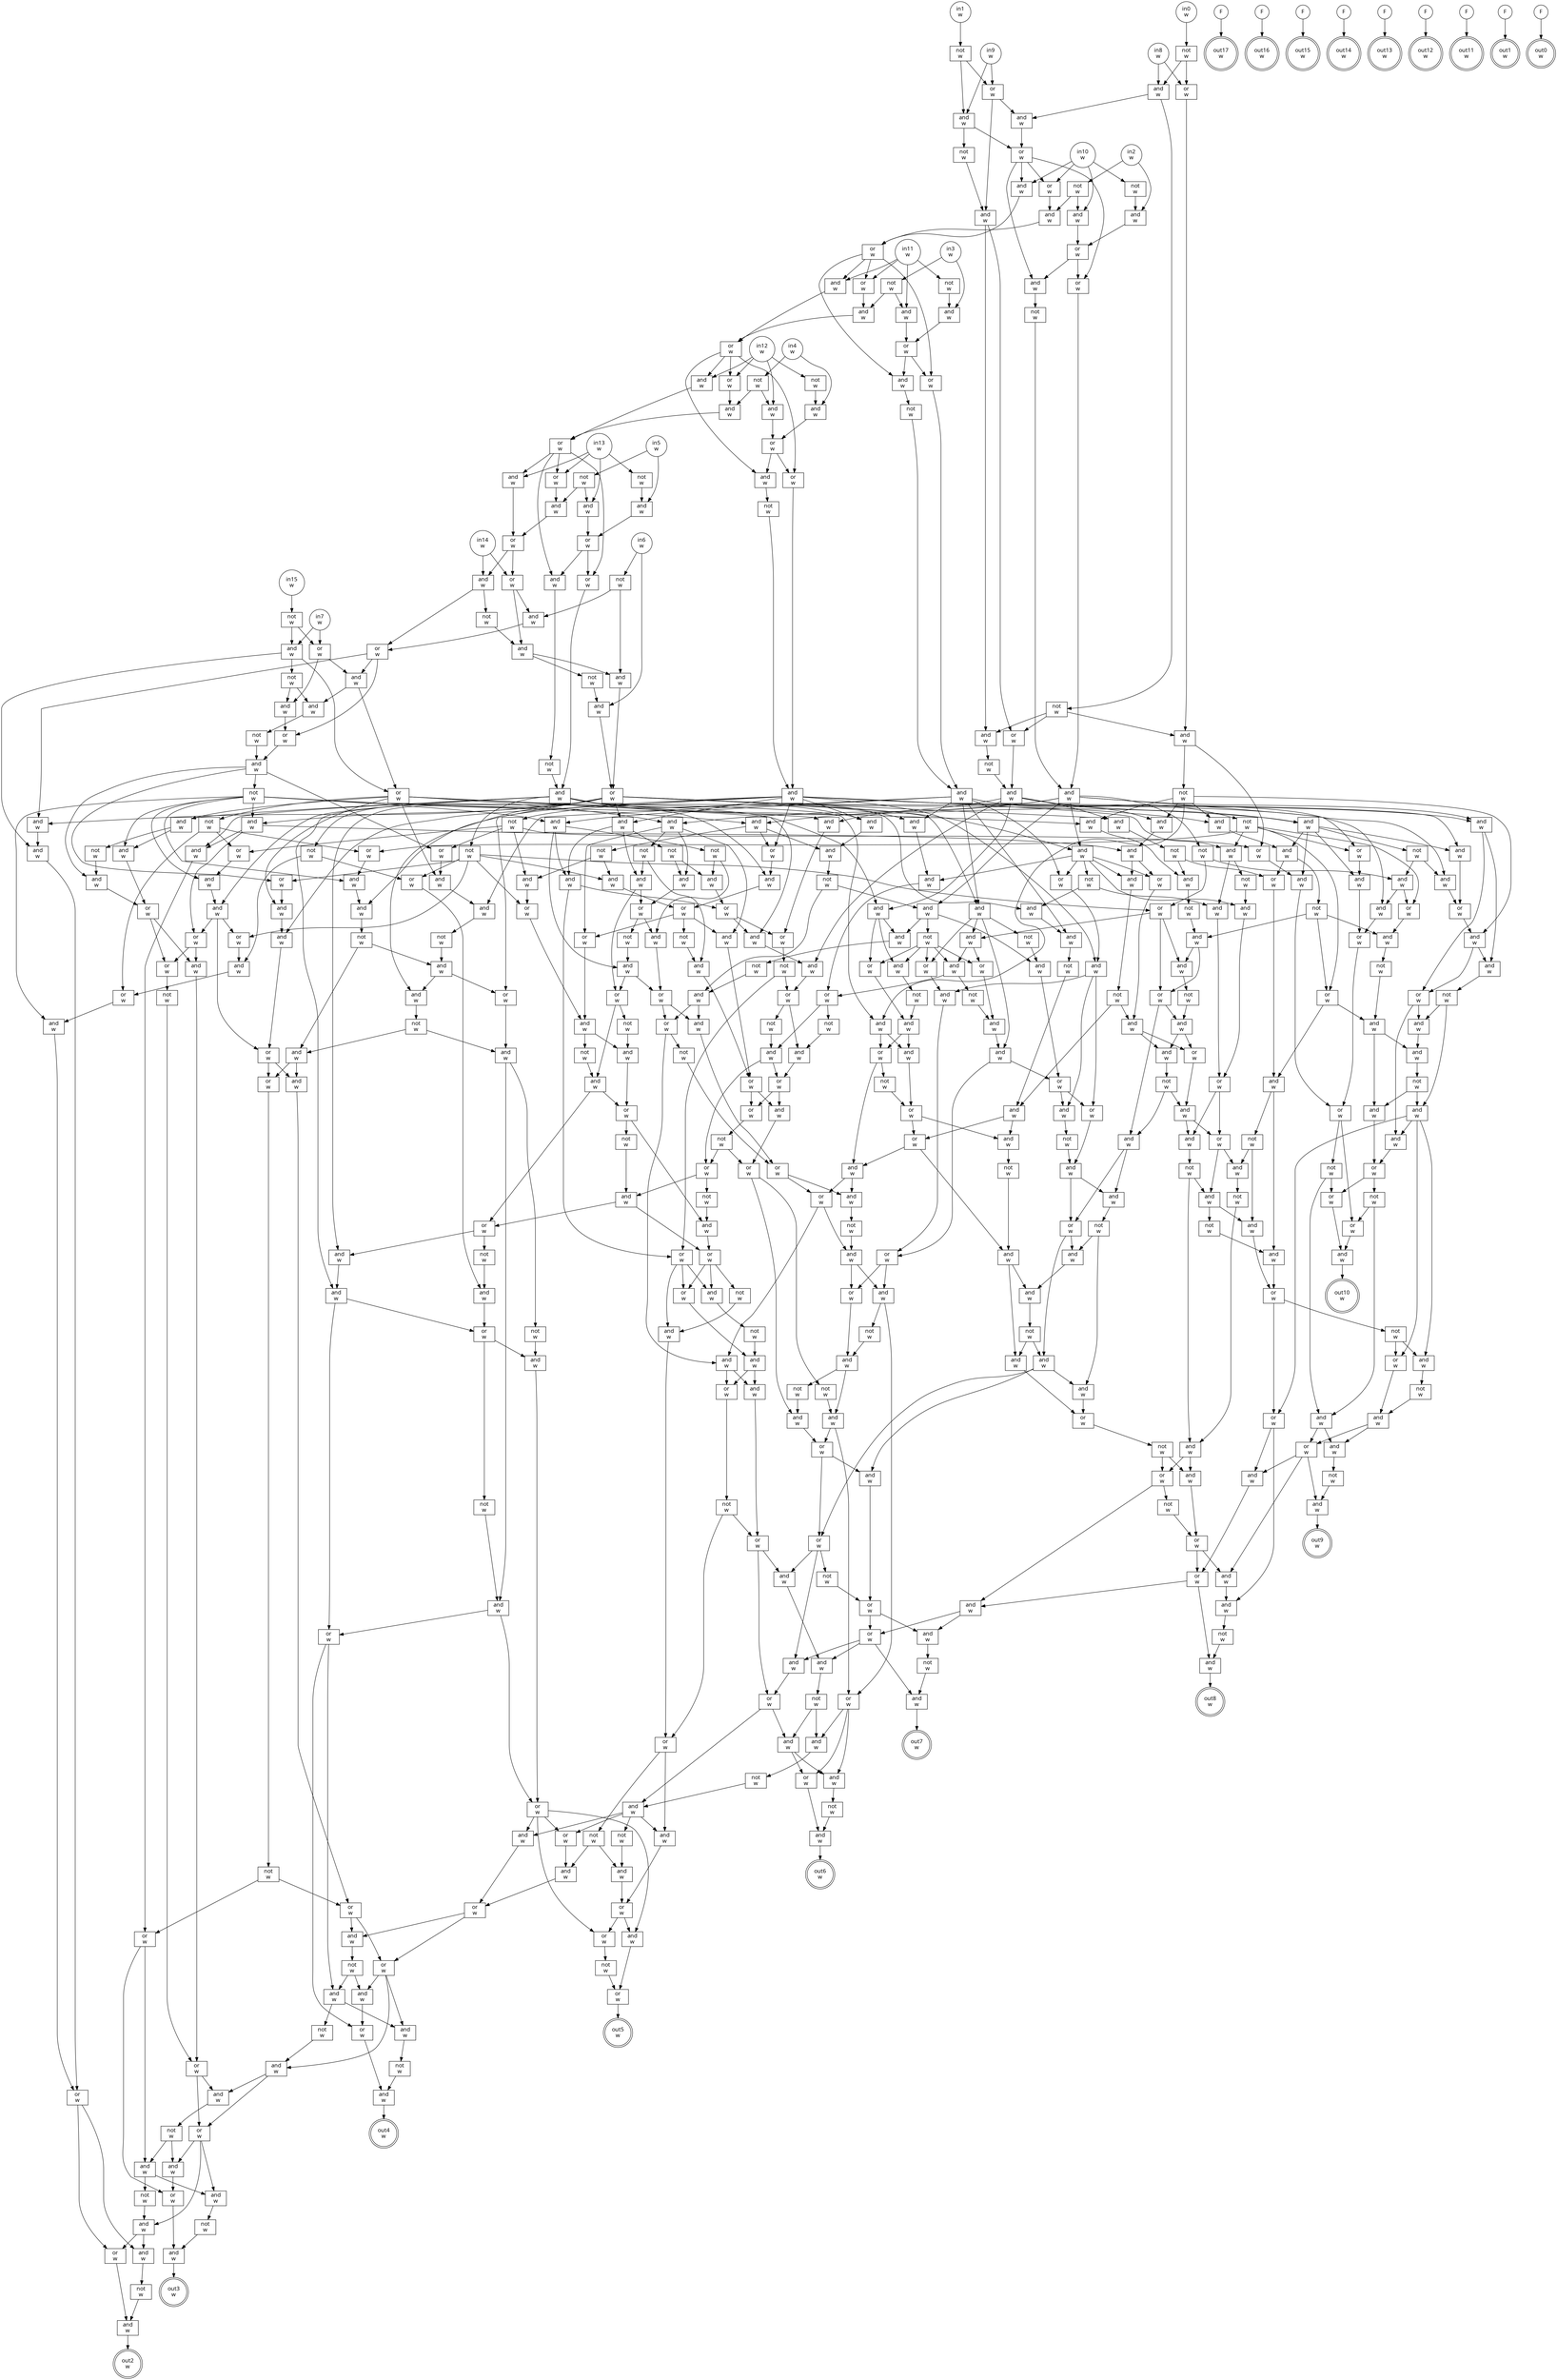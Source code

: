 digraph circuit{
	node [style = filled, fillcolor = white,shape=rect, fontname=geneva]
	g0 [label="in0\nw",shape=circle,fillcolor=white]
	g1 [label="in1\nw",shape=circle,fillcolor=white]
	g2 [label="in2\nw",shape=circle,fillcolor=white]
	g3 [label="in3\nw",shape=circle,fillcolor=white]
	g4 [label="in4\nw",shape=circle,fillcolor=white]
	g5 [label="in5\nw",shape=circle,fillcolor=white]
	g6 [label="in6\nw",shape=circle,fillcolor=white]
	g7 [label="in7\nw",shape=circle,fillcolor=white]
	g8 [label="in8\nw",shape=circle,fillcolor=white]
	g9 [label="in9\nw",shape=circle,fillcolor=white]
	g10 [label="in10\nw",shape=circle,fillcolor=white]
	g11 [label="in11\nw",shape=circle,fillcolor=white]
	g12 [label="in12\nw",shape=circle,fillcolor=white]
	g13 [label="in13\nw",shape=circle,fillcolor=white]
	g14 [label="in14\nw",shape=circle,fillcolor=white]
	g15 [label="in15\nw",shape=circle,fillcolor=white]
	g16 [label="F",shape=circle,fillcolor=white]
	g17 [label="F",shape=circle,fillcolor=white]
	g18 [label="F",shape=circle,fillcolor=white]
	g19 [label="F",shape=circle,fillcolor=white]
	g20 [label="F",shape=circle,fillcolor=white]
	g21 [label="F",shape=circle,fillcolor=white]
	g22 [label="F",shape=circle,fillcolor=white]
	g23 [label="F",shape=circle,fillcolor=white]
	g24 [label="F",shape=circle,fillcolor=white]
	g25 [label="not\nw",fillcolor=white]
	g26 [label="not\nw",fillcolor=white]
	g27 [label="not\nw",fillcolor=white]
	g28 [label="not\nw",fillcolor=white]
	g29 [label="not\nw",fillcolor=white]
	g30 [label="or\nw",fillcolor=white]
	g31 [label="and\nw",fillcolor=white]
	g32 [label="not\nw",fillcolor=white]
	g33 [label="and\nw",fillcolor=white]
	g34 [label="not\nw",fillcolor=white]
	g35 [label="and\nw",fillcolor=white]
	g36 [label="not\nw",fillcolor=white]
	g37 [label="and\nw",fillcolor=white]
	g38 [label="or\nw",fillcolor=white]
	g39 [label="and\nw",fillcolor=white]
	g40 [label="not\nw",fillcolor=white]
	g41 [label="and\nw",fillcolor=white]
	g42 [label="or\nw",fillcolor=white]
	g43 [label="and\nw",fillcolor=white]
	g44 [label="not\nw",fillcolor=white]
	g45 [label="and\nw",fillcolor=white]
	g46 [label="or\nw",fillcolor=white]
	g47 [label="and\nw",fillcolor=white]
	g48 [label="not\nw",fillcolor=white]
	g49 [label="and\nw",fillcolor=white]
	g50 [label="or\nw",fillcolor=white]
	g51 [label="not\nw",fillcolor=white]
	g52 [label="or\nw",fillcolor=white]
	g53 [label="and\nw",fillcolor=white]
	g54 [label="not\nw",fillcolor=white]
	g55 [label="and\nw",fillcolor=white]
	g56 [label="not\nw",fillcolor=white]
	g57 [label="and\nw",fillcolor=white]
	g58 [label="and\nw",fillcolor=white]
	g59 [label="or\nw",fillcolor=white]
	g60 [label="or\nw",fillcolor=white]
	g61 [label="and\nw",fillcolor=white]
	g62 [label="and\nw",fillcolor=white]
	g63 [label="or\nw",fillcolor=white]
	g64 [label="or\nw",fillcolor=white]
	g65 [label="and\nw",fillcolor=white]
	g66 [label="and\nw",fillcolor=white]
	g67 [label="or\nw",fillcolor=white]
	g68 [label="or\nw",fillcolor=white]
	g69 [label="and\nw",fillcolor=white]
	g70 [label="and\nw",fillcolor=white]
	g71 [label="or\nw",fillcolor=white]
	g72 [label="or\nw",fillcolor=white]
	g73 [label="and\nw",fillcolor=white]
	g74 [label="not\nw",fillcolor=white]
	g75 [label="and\nw",fillcolor=white]
	g76 [label="not\nw",fillcolor=white]
	g77 [label="or\nw",fillcolor=white]
	g78 [label="and\nw",fillcolor=white]
	g79 [label="and\nw",fillcolor=white]
	g80 [label="or\nw",fillcolor=white]
	g81 [label="and\nw",fillcolor=white]
	g82 [label="not\nw",fillcolor=white]
	g83 [label="or\nw",fillcolor=white]
	g84 [label="and\nw",fillcolor=white]
	g85 [label="and\nw",fillcolor=white]
	g86 [label="not\nw",fillcolor=white]
	g87 [label="and\nw",fillcolor=white]
	g88 [label="or\nw",fillcolor=white]
	g89 [label="not\nw",fillcolor=white]
	g90 [label="or\nw",fillcolor=white]
	g91 [label="and\nw",fillcolor=white]
	g92 [label="or\nw",fillcolor=white]
	g93 [label="and\nw",fillcolor=white]
	g94 [label="and\nw",fillcolor=white]
	g95 [label="not\nw",fillcolor=white]
	g96 [label="or\nw",fillcolor=white]
	g97 [label="and\nw",fillcolor=white]
	g98 [label="not\nw",fillcolor=white]
	g99 [label="not\nw",fillcolor=white]
	g100 [label="or\nw",fillcolor=white]
	g101 [label="and\nw",fillcolor=white]
	g102 [label="not\nw",fillcolor=white]
	g103 [label="and\nw",fillcolor=white]
	g104 [label="and\nw",fillcolor=white]
	g105 [label="and\nw",fillcolor=white]
	g106 [label="or\nw",fillcolor=white]
	g107 [label="and\nw",fillcolor=white]
	g108 [label="and\nw",fillcolor=white]
	g109 [label="or\nw",fillcolor=white]
	g110 [label="and\nw",fillcolor=white]
	g111 [label="and\nw",fillcolor=white]
	g112 [label="or\nw",fillcolor=white]
	g113 [label="and\nw",fillcolor=white]
	g114 [label="not\nw",fillcolor=white]
	g115 [label="and\nw",fillcolor=white]
	g116 [label="and\nw",fillcolor=white]
	g117 [label="and\nw",fillcolor=white]
	g118 [label="not\nw",fillcolor=white]
	g119 [label="and\nw",fillcolor=white]
	g120 [label="not\nw",fillcolor=white]
	g121 [label="or\nw",fillcolor=white]
	g122 [label="and\nw",fillcolor=white]
	g123 [label="or\nw",fillcolor=white]
	g124 [label="and\nw",fillcolor=white]
	g125 [label="and\nw",fillcolor=white]
	g126 [label="or\nw",fillcolor=white]
	g127 [label="or\nw",fillcolor=white]
	g128 [label="or\nw",fillcolor=white]
	g129 [label="not\nw",fillcolor=white]
	g130 [label="and\nw",fillcolor=white]
	g131 [label="or\nw",fillcolor=white]
	g132 [label="or\nw",fillcolor=white]
	g133 [label="and\nw",fillcolor=white]
	g134 [label="or\nw",fillcolor=white]
	g135 [label="and\nw",fillcolor=white]
	g136 [label="or\nw",fillcolor=white]
	g137 [label="or\nw",fillcolor=white]
	g138 [label="and\nw",fillcolor=white]
	g139 [label="not\nw",fillcolor=white]
	g140 [label="and\nw",fillcolor=white]
	g141 [label="and\nw",fillcolor=white]
	g142 [label="not\nw",fillcolor=white]
	g143 [label="and\nw",fillcolor=white]
	g144 [label="and\nw",fillcolor=white]
	g145 [label="and\nw",fillcolor=white]
	g146 [label="not\nw",fillcolor=white]
	g147 [label="and\nw",fillcolor=white]
	g148 [label="or\nw",fillcolor=white]
	g149 [label="and\nw",fillcolor=white]
	g150 [label="and\nw",fillcolor=white]
	g151 [label="not\nw",fillcolor=white]
	g152 [label="not\nw",fillcolor=white]
	g153 [label="and\nw",fillcolor=white]
	g154 [label="not\nw",fillcolor=white]
	g155 [label="or\nw",fillcolor=white]
	g156 [label="and\nw",fillcolor=white]
	g157 [label="and\nw",fillcolor=white]
	g158 [label="not\nw",fillcolor=white]
	g159 [label="and\nw",fillcolor=white]
	g160 [label="or\nw",fillcolor=white]
	g161 [label="and\nw",fillcolor=white]
	g162 [label="not\nw",fillcolor=white]
	g163 [label="and\nw",fillcolor=white]
	g164 [label="not\nw",fillcolor=white]
	g165 [label="and\nw",fillcolor=white]
	g166 [label="or\nw",fillcolor=white]
	g167 [label="not\nw",fillcolor=white]
	g168 [label="or\nw",fillcolor=white]
	g169 [label="and\nw",fillcolor=white]
	g170 [label="or\nw",fillcolor=white]
	g171 [label="or\nw",fillcolor=white]
	g172 [label="and\nw",fillcolor=white]
	g173 [label="not\nw",fillcolor=white]
	g174 [label="and\nw",fillcolor=white]
	g175 [label="or\nw",fillcolor=white]
	g176 [label="and\nw",fillcolor=white]
	g177 [label="and\nw",fillcolor=white]
	g178 [label="and\nw",fillcolor=white]
	g179 [label="or\nw",fillcolor=white]
	g180 [label="and\nw",fillcolor=white]
	g181 [label="and\nw",fillcolor=white]
	g182 [label="not\nw",fillcolor=white]
	g183 [label="and\nw",fillcolor=white]
	g184 [label="or\nw",fillcolor=white]
	g185 [label="and\nw",fillcolor=white]
	g186 [label="and\nw",fillcolor=white]
	g187 [label="not\nw",fillcolor=white]
	g188 [label="and\nw",fillcolor=white]
	g189 [label="and\nw",fillcolor=white]
	g190 [label="not\nw",fillcolor=white]
	g191 [label="or\nw",fillcolor=white]
	g192 [label="and\nw",fillcolor=white]
	g193 [label="not\nw",fillcolor=white]
	g194 [label="and\nw",fillcolor=white]
	g195 [label="or\nw",fillcolor=white]
	g196 [label="not\nw",fillcolor=white]
	g197 [label="and\nw",fillcolor=white]
	g198 [label="or\nw",fillcolor=white]
	g199 [label="and\nw",fillcolor=white]
	g200 [label="and\nw",fillcolor=white]
	g201 [label="not\nw",fillcolor=white]
	g202 [label="or\nw",fillcolor=white]
	g203 [label="and\nw",fillcolor=white]
	g204 [label="and\nw",fillcolor=white]
	g205 [label="and\nw",fillcolor=white]
	g206 [label="and\nw",fillcolor=white]
	g207 [label="or\nw",fillcolor=white]
	g208 [label="and\nw",fillcolor=white]
	g209 [label="not\nw",fillcolor=white]
	g210 [label="not\nw",fillcolor=white]
	g211 [label="and\nw",fillcolor=white]
	g212 [label="or\nw",fillcolor=white]
	g213 [label="and\nw",fillcolor=white]
	g214 [label="or\nw",fillcolor=white]
	g215 [label="and\nw",fillcolor=white]
	g216 [label="not\nw",fillcolor=white]
	g217 [label="and\nw",fillcolor=white]
	g218 [label="or\nw",fillcolor=white]
	g219 [label="or\nw",fillcolor=white]
	g220 [label="and\nw",fillcolor=white]
	g221 [label="not\nw",fillcolor=white]
	g222 [label="and\nw",fillcolor=white]
	g223 [label="or\nw",fillcolor=white]
	g224 [label="not\nw",fillcolor=white]
	g225 [label="not\nw",fillcolor=white]
	g226 [label="or\nw",fillcolor=white]
	g227 [label="and\nw",fillcolor=white]
	g228 [label="or\nw",fillcolor=white]
	g229 [label="and\nw",fillcolor=white]
	g230 [label="or\nw",fillcolor=white]
	g231 [label="not\nw",fillcolor=white]
	g232 [label="not\nw",fillcolor=white]
	g233 [label="and\nw",fillcolor=white]
	g234 [label="and\nw",fillcolor=white]
	g235 [label="or\nw",fillcolor=white]
	g236 [label="or\nw",fillcolor=white]
	g237 [label="and\nw",fillcolor=white]
	g238 [label="not\nw",fillcolor=white]
	g239 [label="and\nw",fillcolor=white]
	g240 [label="or\nw",fillcolor=white]
	g241 [label="not\nw",fillcolor=white]
	g242 [label="and\nw",fillcolor=white]
	g243 [label="not\nw",fillcolor=white]
	g244 [label="or\nw",fillcolor=white]
	g245 [label="and\nw",fillcolor=white]
	g246 [label="and\nw",fillcolor=white]
	g247 [label="and\nw",fillcolor=white]
	g248 [label="and\nw",fillcolor=white]
	g249 [label="not\nw",fillcolor=white]
	g250 [label="and\nw",fillcolor=white]
	g251 [label="and\nw",fillcolor=white]
	g252 [label="or\nw",fillcolor=white]
	g253 [label="or\nw",fillcolor=white]
	g254 [label="and\nw",fillcolor=white]
	g255 [label="or\nw",fillcolor=white]
	g256 [label="and\nw",fillcolor=white]
	g257 [label="not\nw",fillcolor=white]
	g258 [label="and\nw",fillcolor=white]
	g259 [label="or\nw",fillcolor=white]
	g260 [label="and\nw",fillcolor=white]
	g261 [label="not\nw",fillcolor=white]
	g262 [label="and\nw",fillcolor=white]
	g263 [label="and\nw",fillcolor=white]
	g264 [label="not\nw",fillcolor=white]
	g265 [label="and\nw",fillcolor=white]
	g266 [label="and\nw",fillcolor=white]
	g267 [label="or\nw",fillcolor=white]
	g268 [label="not\nw",fillcolor=white]
	g269 [label="or\nw",fillcolor=white]
	g270 [label="and\nw",fillcolor=white]
	g271 [label="or\nw",fillcolor=white]
	g272 [label="not\nw",fillcolor=white]
	g273 [label="or\nw",fillcolor=white]
	g274 [label="and\nw",fillcolor=white]
	g275 [label="or\nw",fillcolor=white]
	g276 [label="and\nw",fillcolor=white]
	g277 [label="not\nw",fillcolor=white]
	g278 [label="and\nw",fillcolor=white]
	g279 [label="or\nw",fillcolor=white]
	g280 [label="or\nw",fillcolor=white]
	g281 [label="not\nw",fillcolor=white]
	g282 [label="and\nw",fillcolor=white]
	g283 [label="or\nw",fillcolor=white]
	g284 [label="not\nw",fillcolor=white]
	g285 [label="or\nw",fillcolor=white]
	g286 [label="and\nw",fillcolor=white]
	g287 [label="or\nw",fillcolor=white]
	g288 [label="and\nw",fillcolor=white]
	g289 [label="and\nw",fillcolor=white]
	g290 [label="not\nw",fillcolor=white]
	g291 [label="and\nw",fillcolor=white]
	g292 [label="or\nw",fillcolor=white]
	g293 [label="and\nw",fillcolor=white]
	g294 [label="not\nw",fillcolor=white]
	g295 [label="and\nw",fillcolor=white]
	g296 [label="or\nw",fillcolor=white]
	g297 [label="or\nw",fillcolor=white]
	g298 [label="not\nw",fillcolor=white]
	g299 [label="and\nw",fillcolor=white]
	g300 [label="or\nw",fillcolor=white]
	g301 [label="or\nw",fillcolor=white]
	g302 [label="and\nw",fillcolor=white]
	g303 [label="not\nw",fillcolor=white]
	g304 [label="and\nw",fillcolor=white]
	g305 [label="not\nw",fillcolor=white]
	g306 [label="and\nw",fillcolor=white]
	g307 [label="or\nw",fillcolor=white]
	g308 [label="and\nw",fillcolor=white]
	g309 [label="or\nw",fillcolor=white]
	g310 [label="and\nw",fillcolor=white]
	g311 [label="or\nw",fillcolor=white]
	g312 [label="not\nw",fillcolor=white]
	g313 [label="not\nw",fillcolor=white]
	g314 [label="and\nw",fillcolor=white]
	g315 [label="or\nw",fillcolor=white]
	g316 [label="and\nw",fillcolor=white]
	g317 [label="not\nw",fillcolor=white]
	g318 [label="and\nw",fillcolor=white]
	g319 [label="and\nw",fillcolor=white]
	g320 [label="and\nw",fillcolor=white]
	g321 [label="or\nw",fillcolor=white]
	g322 [label="not\nw",fillcolor=white]
	g323 [label="or\nw",fillcolor=white]
	g324 [label="and\nw",fillcolor=white]
	g325 [label="not\nw",fillcolor=white]
	g326 [label="and\nw",fillcolor=white]
	g327 [label="not\nw",fillcolor=white]
	g328 [label="and\nw",fillcolor=white]
	g329 [label="and\nw",fillcolor=white]
	g330 [label="not\nw",fillcolor=white]
	g331 [label="and\nw",fillcolor=white]
	g332 [label="and\nw",fillcolor=white]
	g333 [label="and\nw",fillcolor=white]
	g334 [label="or\nw",fillcolor=white]
	g335 [label="or\nw",fillcolor=white]
	g336 [label="not\nw",fillcolor=white]
	g337 [label="or\nw",fillcolor=white]
	g338 [label="and\nw",fillcolor=white]
	g339 [label="and\nw",fillcolor=white]
	g340 [label="and\nw",fillcolor=white]
	g341 [label="and\nw",fillcolor=white]
	g342 [label="not\nw",fillcolor=white]
	g343 [label="and\nw",fillcolor=white]
	g344 [label="or\nw",fillcolor=white]
	g345 [label="and\nw",fillcolor=white]
	g346 [label="not\nw",fillcolor=white]
	g347 [label="and\nw",fillcolor=white]
	g348 [label="and\nw",fillcolor=white]
	g349 [label="and\nw",fillcolor=white]
	g350 [label="and\nw",fillcolor=white]
	g351 [label="not\nw",fillcolor=white]
	g352 [label="and\nw",fillcolor=white]
	g353 [label="or\nw",fillcolor=white]
	g354 [label="and\nw",fillcolor=white]
	g355 [label="and\nw",fillcolor=white]
	g356 [label="not\nw",fillcolor=white]
	g357 [label="and\nw",fillcolor=white]
	g358 [label="or\nw",fillcolor=white]
	g359 [label="and\nw",fillcolor=white]
	g360 [label="not\nw",fillcolor=white]
	g361 [label="and\nw",fillcolor=white]
	g362 [label="or\nw",fillcolor=white]
	g363 [label="and\nw",fillcolor=white]
	g364 [label="and\nw",fillcolor=white]
	g365 [label="not\nw",fillcolor=white]
	g366 [label="or\nw",fillcolor=white]
	g367 [label="and\nw",fillcolor=white]
	g368 [label="and\nw",fillcolor=white]
	g369 [label="not\nw",fillcolor=white]
	g370 [label="and\nw",fillcolor=white]
	g371 [label="or\nw",fillcolor=white]
	g372 [label="or\nw",fillcolor=white]
	g373 [label="not\nw",fillcolor=white]
	g374 [label="and\nw",fillcolor=white]
	g375 [label="not\nw",fillcolor=white]
	g376 [label="or\nw",fillcolor=white]
	g377 [label="and\nw",fillcolor=white]
	g378 [label="and\nw",fillcolor=white]
	g379 [label="not\nw",fillcolor=white]
	g380 [label="or\nw",fillcolor=white]
	g381 [label="and\nw",fillcolor=white]
	g382 [label="and\nw",fillcolor=white]
	g383 [label="and\nw",fillcolor=white]
	g384 [label="not\nw",fillcolor=white]
	g385 [label="and\nw",fillcolor=white]
	g386 [label="and\nw",fillcolor=white]
	g387 [label="and\nw",fillcolor=white]
	g388 [label="or\nw",fillcolor=white]
	g389 [label="not\nw",fillcolor=white]
	g390 [label="or\nw",fillcolor=white]
	g391 [label="or\nw",fillcolor=white]
	g392 [label="and\nw",fillcolor=white]
	g393 [label="and\nw",fillcolor=white]
	g394 [label="not\nw",fillcolor=white]
	g395 [label="or\nw",fillcolor=white]
	g396 [label="and\nw",fillcolor=white]
	g397 [label="or\nw",fillcolor=white]
	g398 [label="and\nw",fillcolor=white]
	g399 [label="not\nw",fillcolor=white]
	g400 [label="and\nw",fillcolor=white]
	g401 [label="and\nw",fillcolor=white]
	g402 [label="or\nw",fillcolor=white]
	g403 [label="not\nw",fillcolor=white]
	g404 [label="and\nw",fillcolor=white]
	g405 [label="or\nw",fillcolor=white]
	g406 [label="and\nw",fillcolor=white]
	g407 [label="and\nw",fillcolor=white]
	g408 [label="or\nw",fillcolor=white]
	g409 [label="not\nw",fillcolor=white]
	g410 [label="or\nw",fillcolor=white]
	g411 [label="or\nw",fillcolor=white]
	g412 [label="not\nw",fillcolor=white]
	g413 [label="and\nw",fillcolor=white]
	g414 [label="not\nw",fillcolor=white]
	g415 [label="and\nw",fillcolor=white]
	g416 [label="and\nw",fillcolor=white]
	g417 [label="not\nw",fillcolor=white]
	g418 [label="and\nw",fillcolor=white]
	g419 [label="and\nw",fillcolor=white]
	g420 [label="and\nw",fillcolor=white]
	g421 [label="or\nw",fillcolor=white]
	g422 [label="and\nw",fillcolor=white]
	g423 [label="not\nw",fillcolor=white]
	g424 [label="or\nw",fillcolor=white]
	g425 [label="and\nw",fillcolor=white]
	g426 [label="or\nw",fillcolor=white]
	g427 [label="not\nw",fillcolor=white]
	g428 [label="or\nw",fillcolor=white]
	g429 [label="not\nw",fillcolor=white]
	g430 [label="and\nw",fillcolor=white]
	g431 [label="or\nw",fillcolor=white]
	g432 [label="and\nw",fillcolor=white]
	g433 [label="and\nw",fillcolor=white]
	g434 [label="not\nw",fillcolor=white]
	g435 [label="or\nw",fillcolor=white]
	g436 [label="and\nw",fillcolor=white]
	g437 [label="and\nw",fillcolor=white]
	g438 [label="or\nw",fillcolor=white]
	g439 [label="and\nw",fillcolor=white]
	g440 [label="or\nw",fillcolor=white]
	g441 [label="and\nw",fillcolor=white]
	g442 [label="not\nw",fillcolor=white]
	g443 [label="and\nw",fillcolor=white]
	g444 [label="or\nw",fillcolor=white]
	g445 [label="and\nw",fillcolor=white]
	g446 [label="not\nw",fillcolor=white]
	g447 [label="and\nw",fillcolor=white]
	g448 [label="and\nw",fillcolor=white]
	g449 [label="not\nw",fillcolor=white]
	g450 [label="and\nw",fillcolor=white]
	g451 [label="and\nw",fillcolor=white]
	g452 [label="or\nw",fillcolor=white]
	g453 [label="and\nw",fillcolor=white]
	g454 [label="and\nw",fillcolor=white]
	g455 [label="or\nw",fillcolor=white]
	g456 [label="or\nw",fillcolor=white]
	g457 [label="and\nw",fillcolor=white]
	g458 [label="not\nw",fillcolor=white]
	g459 [label="and\nw",fillcolor=white]
	g460 [label="or\nw",fillcolor=white]
	g461 [label="and\nw",fillcolor=white]
	g462 [label="and\nw",fillcolor=white]
	g463 [label="not\nw",fillcolor=white]
	g464 [label="and\nw",fillcolor=white]
	g465 [label="not\nw",fillcolor=white]
	g466 [label="and\nw",fillcolor=white]
	g467 [label="or\nw",fillcolor=white]
	g468 [label="and\nw",fillcolor=white]
	g469 [label="not\nw",fillcolor=white]
	g470 [label="and\nw",fillcolor=white]
	g471 [label="or\nw",fillcolor=white]
	g472 [label="and\nw",fillcolor=white]
	g473 [label="and\nw",fillcolor=white]
	g474 [label="not\nw",fillcolor=white]
	g475 [label="and\nw",fillcolor=white]
	g476 [label="not\nw",fillcolor=white]
	g477 [label="and\nw",fillcolor=white]
	g478 [label="or\nw",fillcolor=white]
	g479 [label="and\nw",fillcolor=white]
	g480 [label="not\nw",fillcolor=white]
	g481 [label="and\nw",fillcolor=white]
	g482 [label="not\nw",fillcolor=white]
	g483 [label="and\nw",fillcolor=white]
	g484 [label="or\nw",fillcolor=white]
	g485 [label="or\nw",fillcolor=white]
	g486 [label="not\nw",fillcolor=white]
	g487 [label="and\nw",fillcolor=white]
	g488 [label="or\nw",fillcolor=white]
	g489 [label="and\nw",fillcolor=white]
	g490 [label="not\nw",fillcolor=white]
	g491 [label="and\nw",fillcolor=white]
	g492 [label="out0\nw",shape=doublecircle,fillcolor=white]
	g493 [label="out1\nw",shape=doublecircle,fillcolor=white]
	g494 [label="out2\nw",shape=doublecircle,fillcolor=white]
	g495 [label="out3\nw",shape=doublecircle,fillcolor=white]
	g496 [label="out4\nw",shape=doublecircle,fillcolor=white]
	g497 [label="out5\nw",shape=doublecircle,fillcolor=white]
	g498 [label="out6\nw",shape=doublecircle,fillcolor=white]
	g499 [label="out7\nw",shape=doublecircle,fillcolor=white]
	g500 [label="out8\nw",shape=doublecircle,fillcolor=white]
	g501 [label="out9\nw",shape=doublecircle,fillcolor=white]
	g502 [label="out10\nw",shape=doublecircle,fillcolor=white]
	g503 [label="out11\nw",shape=doublecircle,fillcolor=white]
	g504 [label="out12\nw",shape=doublecircle,fillcolor=white]
	g505 [label="out13\nw",shape=doublecircle,fillcolor=white]
	g506 [label="out14\nw",shape=doublecircle,fillcolor=white]
	g507 [label="out15\nw",shape=doublecircle,fillcolor=white]
	g508 [label="out16\nw",shape=doublecircle,fillcolor=white]
	g509 [label="out17\nw",shape=doublecircle,fillcolor=white]
	edge [fontname=Geneva,fontcolor=forestgreen]
	g0->g56
	g1->g51
	g2->g47
	g2->g48
	g3->g43
	g3->g44
	g4->g39
	g4->g40
	g5->g35
	g5->g36
	g6->g34
	g6->g87
	g7->g30
	g7->g31
	g8->g57
	g8->g307
	g9->g52
	g9->g53
	g10->g29
	g10->g49
	g10->g60
	g10->g62
	g11->g28
	g11->g45
	g11->g64
	g11->g66
	g12->g27
	g12->g41
	g12->g68
	g12->g70
	g13->g26
	g13->g37
	g13->g77
	g13->g79
	g14->g81
	g14->g83
	g15->g25
	g16->g509
	g17->g508
	g18->g507
	g19->g506
	g20->g505
	g21->g504
	g22->g503
	g23->g493
	g24->g492
	g25->g30
	g25->g31
	g26->g35
	g27->g39
	g28->g43
	g29->g47
	g30->g33
	g30->g93
	g31->g32
	g31->g96
	g31->g111
	g32->g33
	g32->g94
	g33->g100
	g34->g85
	g34->g91
	g35->g38
	g36->g37
	g36->g78
	g37->g38
	g38->g72
	g38->g73
	g39->g42
	g40->g41
	g40->g69
	g41->g42
	g42->g112
	g42->g113
	g43->g46
	g44->g45
	g44->g65
	g45->g46
	g46->g137
	g46->g138
	g47->g50
	g48->g49
	g48->g61
	g49->g50
	g50->g171
	g50->g172
	g51->g52
	g51->g53
	g52->g55
	g52->g58
	g53->g54
	g53->g59
	g54->g55
	g55->g242
	g55->g244
	g56->g57
	g56->g307
	g57->g58
	g57->g241
	g58->g59
	g59->g60
	g59->g62
	g59->g171
	g59->g172
	g60->g61
	g61->g63
	g62->g63
	g63->g64
	g63->g66
	g63->g137
	g63->g138
	g64->g65
	g65->g67
	g66->g67
	g67->g68
	g67->g70
	g67->g112
	g67->g113
	g68->g69
	g69->g71
	g70->g71
	g71->g72
	g71->g73
	g71->g77
	g71->g79
	g72->g75
	g73->g74
	g74->g75
	g75->g76
	g75->g97
	g75->g104
	g75->g116
	g75->g125
	g75->g143
	g75->g185
	g75->g192
	g75->g246
	g75->g289
	g76->g90
	g76->g106
	g76->g132
	g76->g194
	g76->g198
	g76->g226
	g77->g78
	g78->g80
	g79->g80
	g80->g81
	g80->g83
	g81->g82
	g81->g92
	g82->g84
	g83->g84
	g83->g91
	g84->g85
	g84->g86
	g85->g88
	g86->g87
	g87->g88
	g88->g89
	g88->g103
	g88->g110
	g88->g117
	g88->g141
	g88->g160
	g88->g161
	g88->g177
	g88->g254
	g88->g256
	g88->g288
	g88->g319
	g89->g90
	g89->g133
	g90->g291
	g91->g92
	g92->g93
	g92->g100
	g92->g110
	g93->g94
	g93->g96
	g94->g95
	g95->g101
	g96->g97
	g96->g99
	g96->g107
	g96->g122
	g96->g149
	g96->g204
	g96->g270
	g96->g386
	g97->g98
	g97->g105
	g98->g108
	g99->g123
	g99->g134
	g99->g155
	g100->g101
	g101->g102
	g101->g106
	g101->g108
	g101->g121
	g102->g103
	g102->g105
	g102->g124
	g102->g135
	g102->g144
	g102->g156
	g102->g188
	g102->g258
	g102->g340
	g103->g104
	g103->g127
	g103->g349
	g104->g168
	g105->g109
	g106->g107
	g107->g119
	g108->g109
	g109->g128
	g109->g130
	g110->g111
	g111->g136
	g112->g115
	g113->g114
	g114->g115
	g115->g116
	g115->g117
	g115->g119
	g115->g120
	g115->g153
	g115->g157
	g115->g176
	g115->g180
	g115->g191
	g115->g248
	g116->g189
	g117->g118
	g117->g145
	g117->g213
	g118->g147
	g118->g206
	g119->g126
	g120->g121
	g120->g123
	g120->g197
	g120->g309
	g121->g122
	g122->g150
	g123->g124
	g124->g125
	g125->g126
	g125->g127
	g125->g132
	g126->g166
	g126->g169
	g127->g128
	g127->g130
	g128->g129
	g129->g131
	g130->g131
	g131->g467
	g131->g468
	g132->g133
	g133->g134
	g134->g135
	g135->g136
	g136->g478
	g136->g479
	g137->g140
	g138->g139
	g139->g140
	g140->g141
	g140->g143
	g140->g144
	g140->g150
	g140->g152
	g140->g179
	g140->g186
	g140->g251
	g141->g142
	g141->g202
	g141->g227
	g141->g234
	g142->g200
	g143->g181
	g144->g145
	g144->g146
	g144->g217
	g145->g148
	g145->g273
	g146->g147
	g146->g215
	g147->g148
	g148->g149
	g148->g271
	g149->g274
	g150->g151
	g151->g159
	g152->g153
	g152->g155
	g152->g175
	g152->g253
	g152->g323
	g153->g154
	g153->g183
	g154->g178
	g155->g156
	g156->g157
	g157->g158
	g158->g159
	g158->g165
	g159->g160
	g159->g161
	g160->g163
	g161->g162
	g162->g163
	g162->g165
	g163->g164
	g163->g295
	g164->g293
	g165->g166
	g165->g169
	g166->g167
	g167->g168
	g167->g170
	g168->g471
	g168->g472
	g169->g170
	g170->g456
	g170->g457
	g171->g174
	g172->g173
	g173->g174
	g174->g175
	g174->g176
	g174->g177
	g174->g188
	g174->g199
	g174->g204
	g174->g225
	g175->g247
	g176->g315
	g176->g316
	g177->g178
	g177->g179
	g177->g181
	g177->g182
	g177->g350
	g177->g353
	g178->g184
	g179->g180
	g180->g203
	g180->g236
	g180->g237
	g181->g230
	g182->g183
	g182->g185
	g183->g184
	g184->g364
	g184->g366
	g185->g186
	g186->g187
	g187->g352
	g188->g189
	g188->g191
	g188->g193
	g189->g190
	g190->g199
	g190->g265
	g191->g192
	g192->g195
	g193->g194
	g193->g197
	g194->g195
	g195->g196
	g195->g205
	g195->g207
	g196->g211
	g197->g198
	g198->g208
	g199->g200
	g199->g201
	g199->g263
	g200->g235
	g201->g202
	g201->g228
	g201->g229
	g201->g259
	g201->g260
	g202->g203
	g203->g240
	g204->g205
	g204->g206
	g204->g207
	g204->g210
	g205->g212
	g206->g214
	g207->g208
	g208->g209
	g208->g222
	g209->g220
	g210->g211
	g210->g213
	g211->g212
	g212->g280
	g212->g282
	g213->g214
	g213->g219
	g214->g215
	g214->g216
	g215->g218
	g216->g217
	g217->g218
	g217->g219
	g218->g266
	g218->g267
	g219->g220
	g219->g221
	g220->g223
	g220->g287
	g221->g222
	g222->g223
	g223->g224
	g223->g299
	g224->g286
	g225->g226
	g225->g250
	g226->g227
	g226->g344
	g226->g345
	g227->g228
	g227->g229
	g228->g233
	g229->g230
	g229->g232
	g230->g231
	g230->g278
	g231->g276
	g232->g233
	g233->g234
	g234->g235
	g234->g240
	g235->g236
	g235->g237
	g236->g239
	g237->g238
	g238->g239
	g239->g358
	g239->g359
	g240->g397
	g240->g398
	g241->g242
	g241->g244
	g241->g308
	g242->g243
	g243->g245
	g244->g245
	g245->g246
	g245->g256
	g245->g258
	g245->g270
	g245->g274
	g245->g348
	g246->g247
	g246->g248
	g246->g249
	g246->g310
	g246->g320
	g247->g252
	g248->g255
	g249->g250
	g249->g254
	g250->g251
	g250->g253
	g251->g252
	g252->g311
	g253->g326
	g254->g255
	g255->g314
	g256->g257
	g257->g321
	g257->g341
	g258->g259
	g258->g260
	g258->g263
	g259->g262
	g260->g261
	g261->g262
	g262->g387
	g262->g388
	g263->g264
	g264->g265
	g265->g266
	g265->g267
	g266->g269
	g267->g268
	g267->g406
	g268->g269
	g269->g393
	g269->g395
	g270->g271
	g271->g272
	g272->g273
	g272->g275
	g273->g301
	g273->g302
	g273->g306
	g274->g275
	g275->g276
	g275->g277
	g276->g279
	g277->g278
	g278->g279
	g278->g285
	g279->g280
	g279->g282
	g280->g281
	g281->g283
	g281->g285
	g282->g283
	g283->g284
	g283->g404
	g284->g401
	g285->g286
	g285->g298
	g286->g287
	g286->g300
	g287->g288
	g287->g290
	g288->g289
	g289->g292
	g289->g297
	g290->g291
	g291->g292
	g292->g293
	g292->g294
	g293->g296
	g294->g295
	g295->g296
	g295->g297
	g296->g452
	g296->g454
	g296->g485
	g296->g487
	g297->g460
	g297->g461
	g298->g299
	g299->g300
	g300->g301
	g300->g302
	g300->g305
	g301->g304
	g302->g303
	g303->g304
	g304->g407
	g304->g408
	g305->g306
	g306->g411
	g307->g308
	g308->g309
	g308->g313
	g309->g310
	g310->g311
	g311->g312
	g311->g337
	g312->g335
	g312->g339
	g313->g314
	g313->g319
	g313->g340
	g313->g348
	g313->g386
	g314->g315
	g314->g316
	g315->g318
	g315->g332
	g316->g317
	g317->g318
	g317->g331
	g318->g329
	g319->g320
	g320->g321
	g320->g322
	g321->g324
	g322->g323
	g322->g326
	g322->g343
	g323->g324
	g323->g328
	g324->g325
	g324->g370
	g325->g368
	g325->g383
	g326->g327
	g327->g328
	g328->g329
	g328->g333
	g329->g330
	g330->g331
	g330->g333
	g331->g332
	g331->g372
	g331->g374
	g331->g376
	g332->g334
	g333->g334
	g334->g335
	g334->g336
	g335->g338
	g336->g337
	g336->g339
	g337->g338
	g338->g502
	g339->g378
	g339->g380
	g340->g341
	g341->g342
	g342->g343
	g343->g344
	g343->g345
	g344->g347
	g344->g357
	g345->g346
	g346->g347
	g347->g355
	g347->g362
	g348->g349
	g349->g350
	g349->g353
	g350->g351
	g351->g352
	g351->g354
	g352->g391
	g352->g413
	g353->g354
	g354->g355
	g354->g362
	g355->g356
	g356->g357
	g356->g363
	g357->g358
	g357->g359
	g358->g361
	g358->g418
	g359->g360
	g360->g361
	g360->g419
	g361->g416
	g362->g363
	g363->g364
	g363->g366
	g364->g365
	g365->g367
	g365->g385
	g366->g367
	g366->g383
	g367->g368
	g367->g369
	g368->g371
	g369->g370
	g370->g371
	g371->g372
	g371->g373
	g372->g382
	g372->g433
	g373->g374
	g373->g376
	g374->g375
	g375->g377
	g376->g377
	g377->g378
	g377->g380
	g378->g379
	g379->g381
	g380->g381
	g380->g382
	g380->g432
	g381->g501
	g382->g435
	g383->g384
	g384->g385
	g385->g428
	g385->g430
	g386->g387
	g386->g388
	g387->g390
	g388->g389
	g388->g392
	g389->g390
	g390->g391
	g390->g413
	g391->g392
	g391->g415
	g392->g393
	g392->g395
	g393->g394
	g394->g396
	g395->g396
	g395->g406
	g396->g397
	g396->g398
	g397->g400
	g398->g399
	g398->g402
	g399->g400
	g400->g401
	g400->g403
	g401->g402
	g401->g405
	g402->g444
	g402->g445
	g402->g448
	g403->g404
	g404->g405
	g405->g420
	g405->g421
	g406->g407
	g406->g408
	g407->g410
	g408->g409
	g409->g410
	g409->g411
	g410->g422
	g410->g440
	g411->g412
	g411->g451
	g412->g453
	g412->g483
	g413->g414
	g414->g415
	g415->g416
	g415->g425
	g416->g417
	g417->g418
	g417->g425
	g418->g419
	g418->g420
	g418->g421
	g419->g426
	g420->g424
	g421->g422
	g421->g423
	g421->g439
	g422->g441
	g423->g424
	g424->g438
	g424->g489
	g425->g426
	g426->g427
	g427->g428
	g427->g430
	g428->g429
	g428->g437
	g429->g431
	g430->g431
	g431->g432
	g431->g435
	g432->g433
	g433->g434
	g434->g436
	g435->g436
	g435->g437
	g436->g500
	g437->g438
	g437->g489
	g438->g439
	g438->g441
	g438->g491
	g439->g440
	g440->g443
	g440->g450
	g441->g442
	g442->g443
	g442->g448
	g443->g444
	g443->g445
	g444->g447
	g445->g446
	g446->g447
	g447->g498
	g448->g449
	g449->g450
	g450->g451
	g450->g452
	g450->g454
	g450->g482
	g451->g484
	g452->g453
	g453->g455
	g454->g455
	g455->g456
	g455->g457
	g456->g459
	g456->g462
	g456->g466
	g457->g458
	g458->g459
	g458->g461
	g459->g460
	g460->g464
	g461->g462
	g461->g465
	g462->g463
	g463->g464
	g464->g496
	g465->g466
	g466->g467
	g466->g468
	g467->g470
	g467->g473
	g467->g477
	g468->g469
	g469->g470
	g469->g472
	g470->g471
	g471->g475
	g472->g473
	g472->g476
	g473->g474
	g474->g475
	g475->g495
	g476->g477
	g477->g478
	g477->g479
	g478->g481
	g479->g480
	g480->g481
	g481->g494
	g482->g483
	g483->g484
	g484->g485
	g484->g487
	g485->g486
	g486->g488
	g487->g488
	g488->g497
	g489->g490
	g490->g491
	g491->g499
}